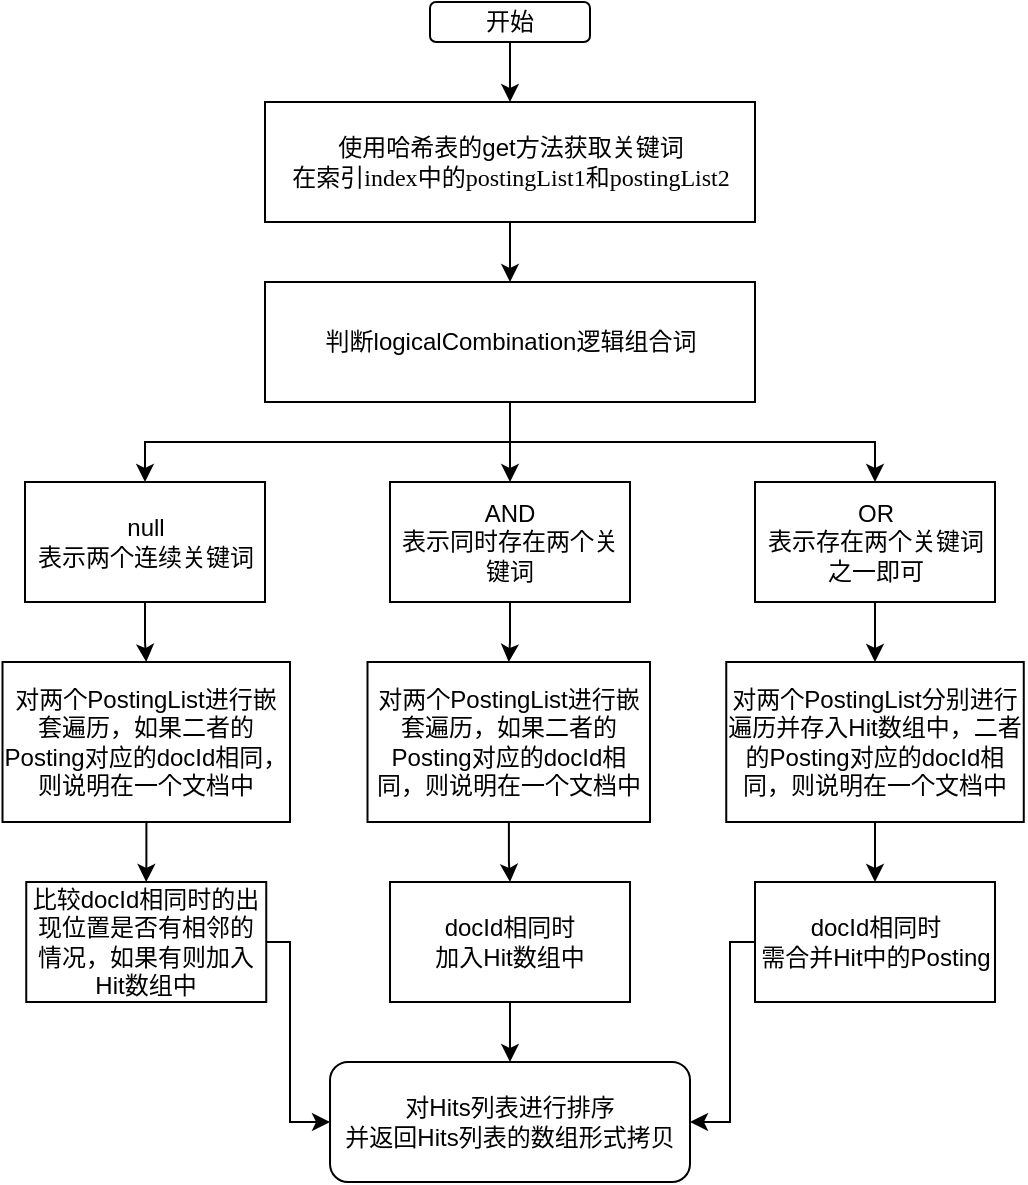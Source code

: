 <mxfile version="17.4.2" type="device"><diagram id="5QFVgvqjdJQ90aYQRnqe" name="第 1 页"><mxGraphModel dx="611" dy="724" grid="1" gridSize="10" guides="1" tooltips="1" connect="1" arrows="1" fold="1" page="1" pageScale="1" pageWidth="827" pageHeight="1169" math="0" shadow="0"><root><mxCell id="0"/><mxCell id="1" parent="0"/><mxCell id="jpX8sPwe0ehOiZH-0a1P-6" style="edgeStyle=orthogonalEdgeStyle;rounded=0;orthogonalLoop=1;jettySize=auto;html=1;entryX=0.5;entryY=0;entryDx=0;entryDy=0;" parent="1" source="jpX8sPwe0ehOiZH-0a1P-1" target="jpX8sPwe0ehOiZH-0a1P-5" edge="1"><mxGeometry relative="1" as="geometry"/></mxCell><mxCell id="jpX8sPwe0ehOiZH-0a1P-1" value="开始" style="rounded=1;whiteSpace=wrap;html=1;" parent="1" vertex="1"><mxGeometry x="390" y="70" width="80" height="20" as="geometry"/></mxCell><mxCell id="jpX8sPwe0ehOiZH-0a1P-7" style="edgeStyle=orthogonalEdgeStyle;rounded=0;orthogonalLoop=1;jettySize=auto;html=1;" parent="1" source="jpX8sPwe0ehOiZH-0a1P-5" edge="1"><mxGeometry relative="1" as="geometry"><mxPoint x="430" y="210" as="targetPoint"/></mxGeometry></mxCell><mxCell id="jpX8sPwe0ehOiZH-0a1P-5" value="使用哈希表的get方法获取关键词&lt;br&gt;&lt;font style=&quot;font-size: 12px&quot;&gt;在索引&lt;span lang=&quot;EN-US&quot; style=&quot;font-family: &amp;#34;times new roman&amp;#34; , serif&quot;&gt;index&lt;/span&gt;中的&lt;span lang=&quot;EN-US&quot; style=&quot;font-family: &amp;#34;times new roman&amp;#34; , serif&quot;&gt;postingList1&lt;/span&gt;和&lt;span lang=&quot;EN-US&quot; style=&quot;font-family: &amp;#34;times new roman&amp;#34; , serif&quot;&gt;postingList2&lt;/span&gt;&lt;/font&gt;" style="rounded=0;whiteSpace=wrap;html=1;" parent="1" vertex="1"><mxGeometry x="307.5" y="120" width="245" height="60" as="geometry"/></mxCell><mxCell id="FzrE8PX1gQeujzig19VA-5" style="edgeStyle=orthogonalEdgeStyle;rounded=0;orthogonalLoop=1;jettySize=auto;html=1;entryX=0.5;entryY=0;entryDx=0;entryDy=0;fontSize=12;" edge="1" parent="1" source="FzrE8PX1gQeujzig19VA-1" target="FzrE8PX1gQeujzig19VA-2"><mxGeometry relative="1" as="geometry"><Array as="points"><mxPoint x="430" y="290"/><mxPoint x="248" y="290"/></Array></mxGeometry></mxCell><mxCell id="FzrE8PX1gQeujzig19VA-6" style="edgeStyle=orthogonalEdgeStyle;rounded=0;orthogonalLoop=1;jettySize=auto;html=1;entryX=0.5;entryY=0;entryDx=0;entryDy=0;fontSize=12;" edge="1" parent="1" source="FzrE8PX1gQeujzig19VA-1" target="FzrE8PX1gQeujzig19VA-3"><mxGeometry relative="1" as="geometry"/></mxCell><mxCell id="FzrE8PX1gQeujzig19VA-7" style="edgeStyle=orthogonalEdgeStyle;rounded=0;orthogonalLoop=1;jettySize=auto;html=1;entryX=0.5;entryY=0;entryDx=0;entryDy=0;fontSize=12;" edge="1" parent="1" source="FzrE8PX1gQeujzig19VA-1" target="FzrE8PX1gQeujzig19VA-4"><mxGeometry relative="1" as="geometry"><Array as="points"><mxPoint x="430" y="290"/><mxPoint x="613" y="290"/></Array></mxGeometry></mxCell><mxCell id="FzrE8PX1gQeujzig19VA-1" value="判断logicalCombination逻辑组合词" style="rounded=0;whiteSpace=wrap;html=1;" vertex="1" parent="1"><mxGeometry x="307.5" y="210" width="245" height="60" as="geometry"/></mxCell><mxCell id="FzrE8PX1gQeujzig19VA-11" style="edgeStyle=orthogonalEdgeStyle;rounded=0;orthogonalLoop=1;jettySize=auto;html=1;entryX=0.5;entryY=0;entryDx=0;entryDy=0;fontSize=12;" edge="1" parent="1" source="FzrE8PX1gQeujzig19VA-2" target="FzrE8PX1gQeujzig19VA-9"><mxGeometry relative="1" as="geometry"/></mxCell><mxCell id="FzrE8PX1gQeujzig19VA-2" value="null&lt;br&gt;表示两个连续关键词" style="rounded=0;whiteSpace=wrap;html=1;fontSize=12;" vertex="1" parent="1"><mxGeometry x="187.5" y="310" width="120" height="60" as="geometry"/></mxCell><mxCell id="FzrE8PX1gQeujzig19VA-13" style="edgeStyle=orthogonalEdgeStyle;rounded=0;orthogonalLoop=1;jettySize=auto;html=1;entryX=0.5;entryY=0;entryDx=0;entryDy=0;fontSize=12;" edge="1" parent="1" source="FzrE8PX1gQeujzig19VA-3" target="FzrE8PX1gQeujzig19VA-12"><mxGeometry relative="1" as="geometry"/></mxCell><mxCell id="FzrE8PX1gQeujzig19VA-3" value="AND&lt;br&gt;表示同时存在两个关键词" style="rounded=0;whiteSpace=wrap;html=1;fontSize=12;" vertex="1" parent="1"><mxGeometry x="370" y="310" width="120" height="60" as="geometry"/></mxCell><mxCell id="FzrE8PX1gQeujzig19VA-15" style="edgeStyle=orthogonalEdgeStyle;rounded=0;orthogonalLoop=1;jettySize=auto;html=1;entryX=0.5;entryY=0;entryDx=0;entryDy=0;fontSize=12;" edge="1" parent="1" source="FzrE8PX1gQeujzig19VA-4" target="FzrE8PX1gQeujzig19VA-14"><mxGeometry relative="1" as="geometry"/></mxCell><mxCell id="FzrE8PX1gQeujzig19VA-4" value="OR&lt;br&gt;表示存在两个关键词之一即可" style="rounded=0;whiteSpace=wrap;html=1;fontSize=12;" vertex="1" parent="1"><mxGeometry x="552.5" y="310" width="120" height="60" as="geometry"/></mxCell><mxCell id="FzrE8PX1gQeujzig19VA-17" value="" style="edgeStyle=orthogonalEdgeStyle;rounded=0;orthogonalLoop=1;jettySize=auto;html=1;fontSize=12;" edge="1" parent="1" source="FzrE8PX1gQeujzig19VA-9" target="FzrE8PX1gQeujzig19VA-16"><mxGeometry relative="1" as="geometry"/></mxCell><mxCell id="FzrE8PX1gQeujzig19VA-9" value="对两个PostingList进行嵌套遍历，如果二者的Posting对应的docId相同，则说明在一个文档中" style="rounded=0;whiteSpace=wrap;html=1;fontSize=12;" vertex="1" parent="1"><mxGeometry x="176.25" y="400" width="143.75" height="80" as="geometry"/></mxCell><mxCell id="FzrE8PX1gQeujzig19VA-19" style="edgeStyle=orthogonalEdgeStyle;rounded=0;orthogonalLoop=1;jettySize=auto;html=1;entryX=0.5;entryY=0;entryDx=0;entryDy=0;fontSize=12;" edge="1" parent="1" source="FzrE8PX1gQeujzig19VA-12" target="FzrE8PX1gQeujzig19VA-18"><mxGeometry relative="1" as="geometry"/></mxCell><mxCell id="FzrE8PX1gQeujzig19VA-12" value="对两个PostingList进行嵌套遍历，如果二者的Posting对应的docId相同，则说明在一个文档中" style="rounded=0;whiteSpace=wrap;html=1;fontSize=12;" vertex="1" parent="1"><mxGeometry x="358.75" y="400" width="141.25" height="80" as="geometry"/></mxCell><mxCell id="FzrE8PX1gQeujzig19VA-21" style="edgeStyle=orthogonalEdgeStyle;rounded=0;orthogonalLoop=1;jettySize=auto;html=1;fontSize=12;" edge="1" parent="1" source="FzrE8PX1gQeujzig19VA-14" target="FzrE8PX1gQeujzig19VA-20"><mxGeometry relative="1" as="geometry"/></mxCell><mxCell id="FzrE8PX1gQeujzig19VA-14" value="对两个PostingList分别进行遍历并存入Hit数组中，二者的Posting对应的docId相同，则说明在一个文档中" style="rounded=0;whiteSpace=wrap;html=1;fontSize=12;" vertex="1" parent="1"><mxGeometry x="538.13" y="400" width="148.75" height="80" as="geometry"/></mxCell><mxCell id="FzrE8PX1gQeujzig19VA-23" style="edgeStyle=orthogonalEdgeStyle;rounded=0;orthogonalLoop=1;jettySize=auto;html=1;entryX=0;entryY=0.5;entryDx=0;entryDy=0;fontSize=12;" edge="1" parent="1" source="FzrE8PX1gQeujzig19VA-16" target="FzrE8PX1gQeujzig19VA-22"><mxGeometry relative="1" as="geometry"><Array as="points"><mxPoint x="320" y="540"/><mxPoint x="320" y="630"/></Array></mxGeometry></mxCell><mxCell id="FzrE8PX1gQeujzig19VA-16" value="比较docId相同时的出现位置是否有相邻的情况，如果有则加入Hit数组中" style="whiteSpace=wrap;html=1;rounded=0;" vertex="1" parent="1"><mxGeometry x="188.125" y="510" width="120" height="60" as="geometry"/></mxCell><mxCell id="FzrE8PX1gQeujzig19VA-24" style="edgeStyle=orthogonalEdgeStyle;rounded=0;orthogonalLoop=1;jettySize=auto;html=1;fontSize=12;" edge="1" parent="1" source="FzrE8PX1gQeujzig19VA-18" target="FzrE8PX1gQeujzig19VA-22"><mxGeometry relative="1" as="geometry"/></mxCell><mxCell id="FzrE8PX1gQeujzig19VA-18" value="docId相同时&lt;br&gt;加入Hit数组中" style="whiteSpace=wrap;html=1;rounded=0;" vertex="1" parent="1"><mxGeometry x="370.005" y="510" width="120" height="60" as="geometry"/></mxCell><mxCell id="FzrE8PX1gQeujzig19VA-25" style="edgeStyle=orthogonalEdgeStyle;rounded=0;orthogonalLoop=1;jettySize=auto;html=1;entryX=1;entryY=0.5;entryDx=0;entryDy=0;fontSize=12;" edge="1" parent="1" source="FzrE8PX1gQeujzig19VA-20" target="FzrE8PX1gQeujzig19VA-22"><mxGeometry relative="1" as="geometry"><Array as="points"><mxPoint x="540" y="540"/><mxPoint x="540" y="630"/></Array></mxGeometry></mxCell><mxCell id="FzrE8PX1gQeujzig19VA-20" value="docId相同时&lt;br&gt;需合并Hit中的Posting" style="whiteSpace=wrap;html=1;rounded=0;" vertex="1" parent="1"><mxGeometry x="552.505" y="510" width="120" height="60" as="geometry"/></mxCell><mxCell id="FzrE8PX1gQeujzig19VA-22" value="对Hits列表进行排序&lt;br&gt;并返回Hits列表的数组形式拷贝" style="rounded=1;whiteSpace=wrap;html=1;fontSize=12;" vertex="1" parent="1"><mxGeometry x="340.01" y="600" width="179.99" height="60" as="geometry"/></mxCell></root></mxGraphModel></diagram></mxfile>
